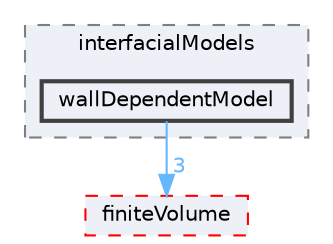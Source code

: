 digraph "src/phaseSystemModels/reactingEuler/multiphaseSystem/interfacialModels/wallDependentModel"
{
 // LATEX_PDF_SIZE
  bgcolor="transparent";
  edge [fontname=Helvetica,fontsize=10,labelfontname=Helvetica,labelfontsize=10];
  node [fontname=Helvetica,fontsize=10,shape=box,height=0.2,width=0.4];
  compound=true
  subgraph clusterdir_ac9b567ee06e9b41f0fd1a36001841c5 {
    graph [ bgcolor="#edf0f7", pencolor="grey50", label="interfacialModels", fontname=Helvetica,fontsize=10 style="filled,dashed", URL="dir_ac9b567ee06e9b41f0fd1a36001841c5.html",tooltip=""]
  dir_29e096a80743cb47cb0a30835317bfe8 [label="wallDependentModel", fillcolor="#edf0f7", color="grey25", style="filled,bold", URL="dir_29e096a80743cb47cb0a30835317bfe8.html",tooltip=""];
  }
  dir_9bd15774b555cf7259a6fa18f99fe99b [label="finiteVolume", fillcolor="#edf0f7", color="red", style="filled,dashed", URL="dir_9bd15774b555cf7259a6fa18f99fe99b.html",tooltip=""];
  dir_29e096a80743cb47cb0a30835317bfe8->dir_9bd15774b555cf7259a6fa18f99fe99b [headlabel="3", labeldistance=1.5 headhref="dir_004336_001387.html" href="dir_004336_001387.html" color="steelblue1" fontcolor="steelblue1"];
}
